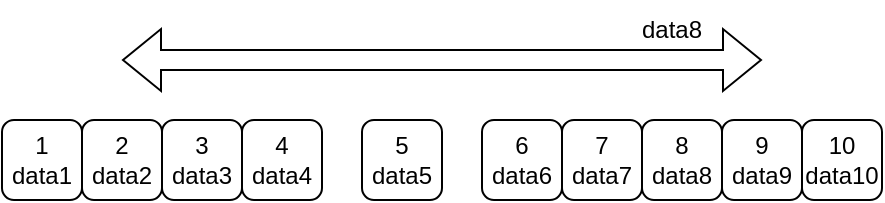 <mxfile version="20.2.3" type="device"><diagram id="C5RBs43oDa-KdzZeNtuy" name="Page-1"><mxGraphModel dx="526" dy="373" grid="1" gridSize="10" guides="1" tooltips="1" connect="1" arrows="1" fold="1" page="1" pageScale="1" pageWidth="827" pageHeight="1169" math="0" shadow="0"><root><mxCell id="WIyWlLk6GJQsqaUBKTNV-0"/><mxCell id="WIyWlLk6GJQsqaUBKTNV-1" parent="WIyWlLk6GJQsqaUBKTNV-0"/><mxCell id="t9gDqq9KSDqtRH-lH17d-0" value="1&lt;br&gt;data1" style="rounded=1;whiteSpace=wrap;html=1;" parent="WIyWlLk6GJQsqaUBKTNV-1" vertex="1"><mxGeometry x="260" y="280" width="40" height="40" as="geometry"/></mxCell><mxCell id="t9gDqq9KSDqtRH-lH17d-1" value="2&lt;br&gt;data2" style="rounded=1;whiteSpace=wrap;html=1;" parent="WIyWlLk6GJQsqaUBKTNV-1" vertex="1"><mxGeometry x="300" y="280" width="40" height="40" as="geometry"/></mxCell><mxCell id="t9gDqq9KSDqtRH-lH17d-2" value="3&lt;br&gt;data3" style="rounded=1;whiteSpace=wrap;html=1;" parent="WIyWlLk6GJQsqaUBKTNV-1" vertex="1"><mxGeometry x="340" y="280" width="40" height="40" as="geometry"/></mxCell><mxCell id="t9gDqq9KSDqtRH-lH17d-3" value="4&lt;br&gt;data4" style="rounded=1;whiteSpace=wrap;html=1;" parent="WIyWlLk6GJQsqaUBKTNV-1" vertex="1"><mxGeometry x="380" y="280" width="40" height="40" as="geometry"/></mxCell><mxCell id="t9gDqq9KSDqtRH-lH17d-4" value="5&lt;br&gt;data5" style="rounded=1;whiteSpace=wrap;html=1;" parent="WIyWlLk6GJQsqaUBKTNV-1" vertex="1"><mxGeometry x="440" y="280" width="40" height="40" as="geometry"/></mxCell><mxCell id="t9gDqq9KSDqtRH-lH17d-5" value="6&lt;br&gt;data6" style="rounded=1;whiteSpace=wrap;html=1;" parent="WIyWlLk6GJQsqaUBKTNV-1" vertex="1"><mxGeometry x="500" y="280" width="40" height="40" as="geometry"/></mxCell><mxCell id="t9gDqq9KSDqtRH-lH17d-6" value="7&lt;br&gt;data7" style="rounded=1;whiteSpace=wrap;html=1;" parent="WIyWlLk6GJQsqaUBKTNV-1" vertex="1"><mxGeometry x="540" y="280" width="40" height="40" as="geometry"/></mxCell><mxCell id="t9gDqq9KSDqtRH-lH17d-7" value="8&lt;br&gt;data8" style="rounded=1;whiteSpace=wrap;html=1;" parent="WIyWlLk6GJQsqaUBKTNV-1" vertex="1"><mxGeometry x="580" y="280" width="40" height="40" as="geometry"/></mxCell><mxCell id="t9gDqq9KSDqtRH-lH17d-8" value="9&lt;br&gt;data9" style="rounded=1;whiteSpace=wrap;html=1;" parent="WIyWlLk6GJQsqaUBKTNV-1" vertex="1"><mxGeometry x="620" y="280" width="40" height="40" as="geometry"/></mxCell><mxCell id="t9gDqq9KSDqtRH-lH17d-9" value="10&lt;br&gt;data10" style="rounded=1;whiteSpace=wrap;html=1;" parent="WIyWlLk6GJQsqaUBKTNV-1" vertex="1"><mxGeometry x="660" y="280" width="40" height="40" as="geometry"/></mxCell><mxCell id="tJ4OSN6zWyHg1flFScXc-0" value="" style="shape=flexArrow;endArrow=classic;startArrow=classic;html=1;rounded=0;" edge="1" parent="WIyWlLk6GJQsqaUBKTNV-1"><mxGeometry width="100" height="100" relative="1" as="geometry"><mxPoint x="320" y="250" as="sourcePoint"/><mxPoint x="640" y="250" as="targetPoint"/></mxGeometry></mxCell><mxCell id="tJ4OSN6zWyHg1flFScXc-1" value="data8" style="text;html=1;strokeColor=none;fillColor=none;align=center;verticalAlign=middle;whiteSpace=wrap;rounded=0;" vertex="1" parent="WIyWlLk6GJQsqaUBKTNV-1"><mxGeometry x="540" y="220" width="110" height="30" as="geometry"/></mxCell></root></mxGraphModel></diagram></mxfile>